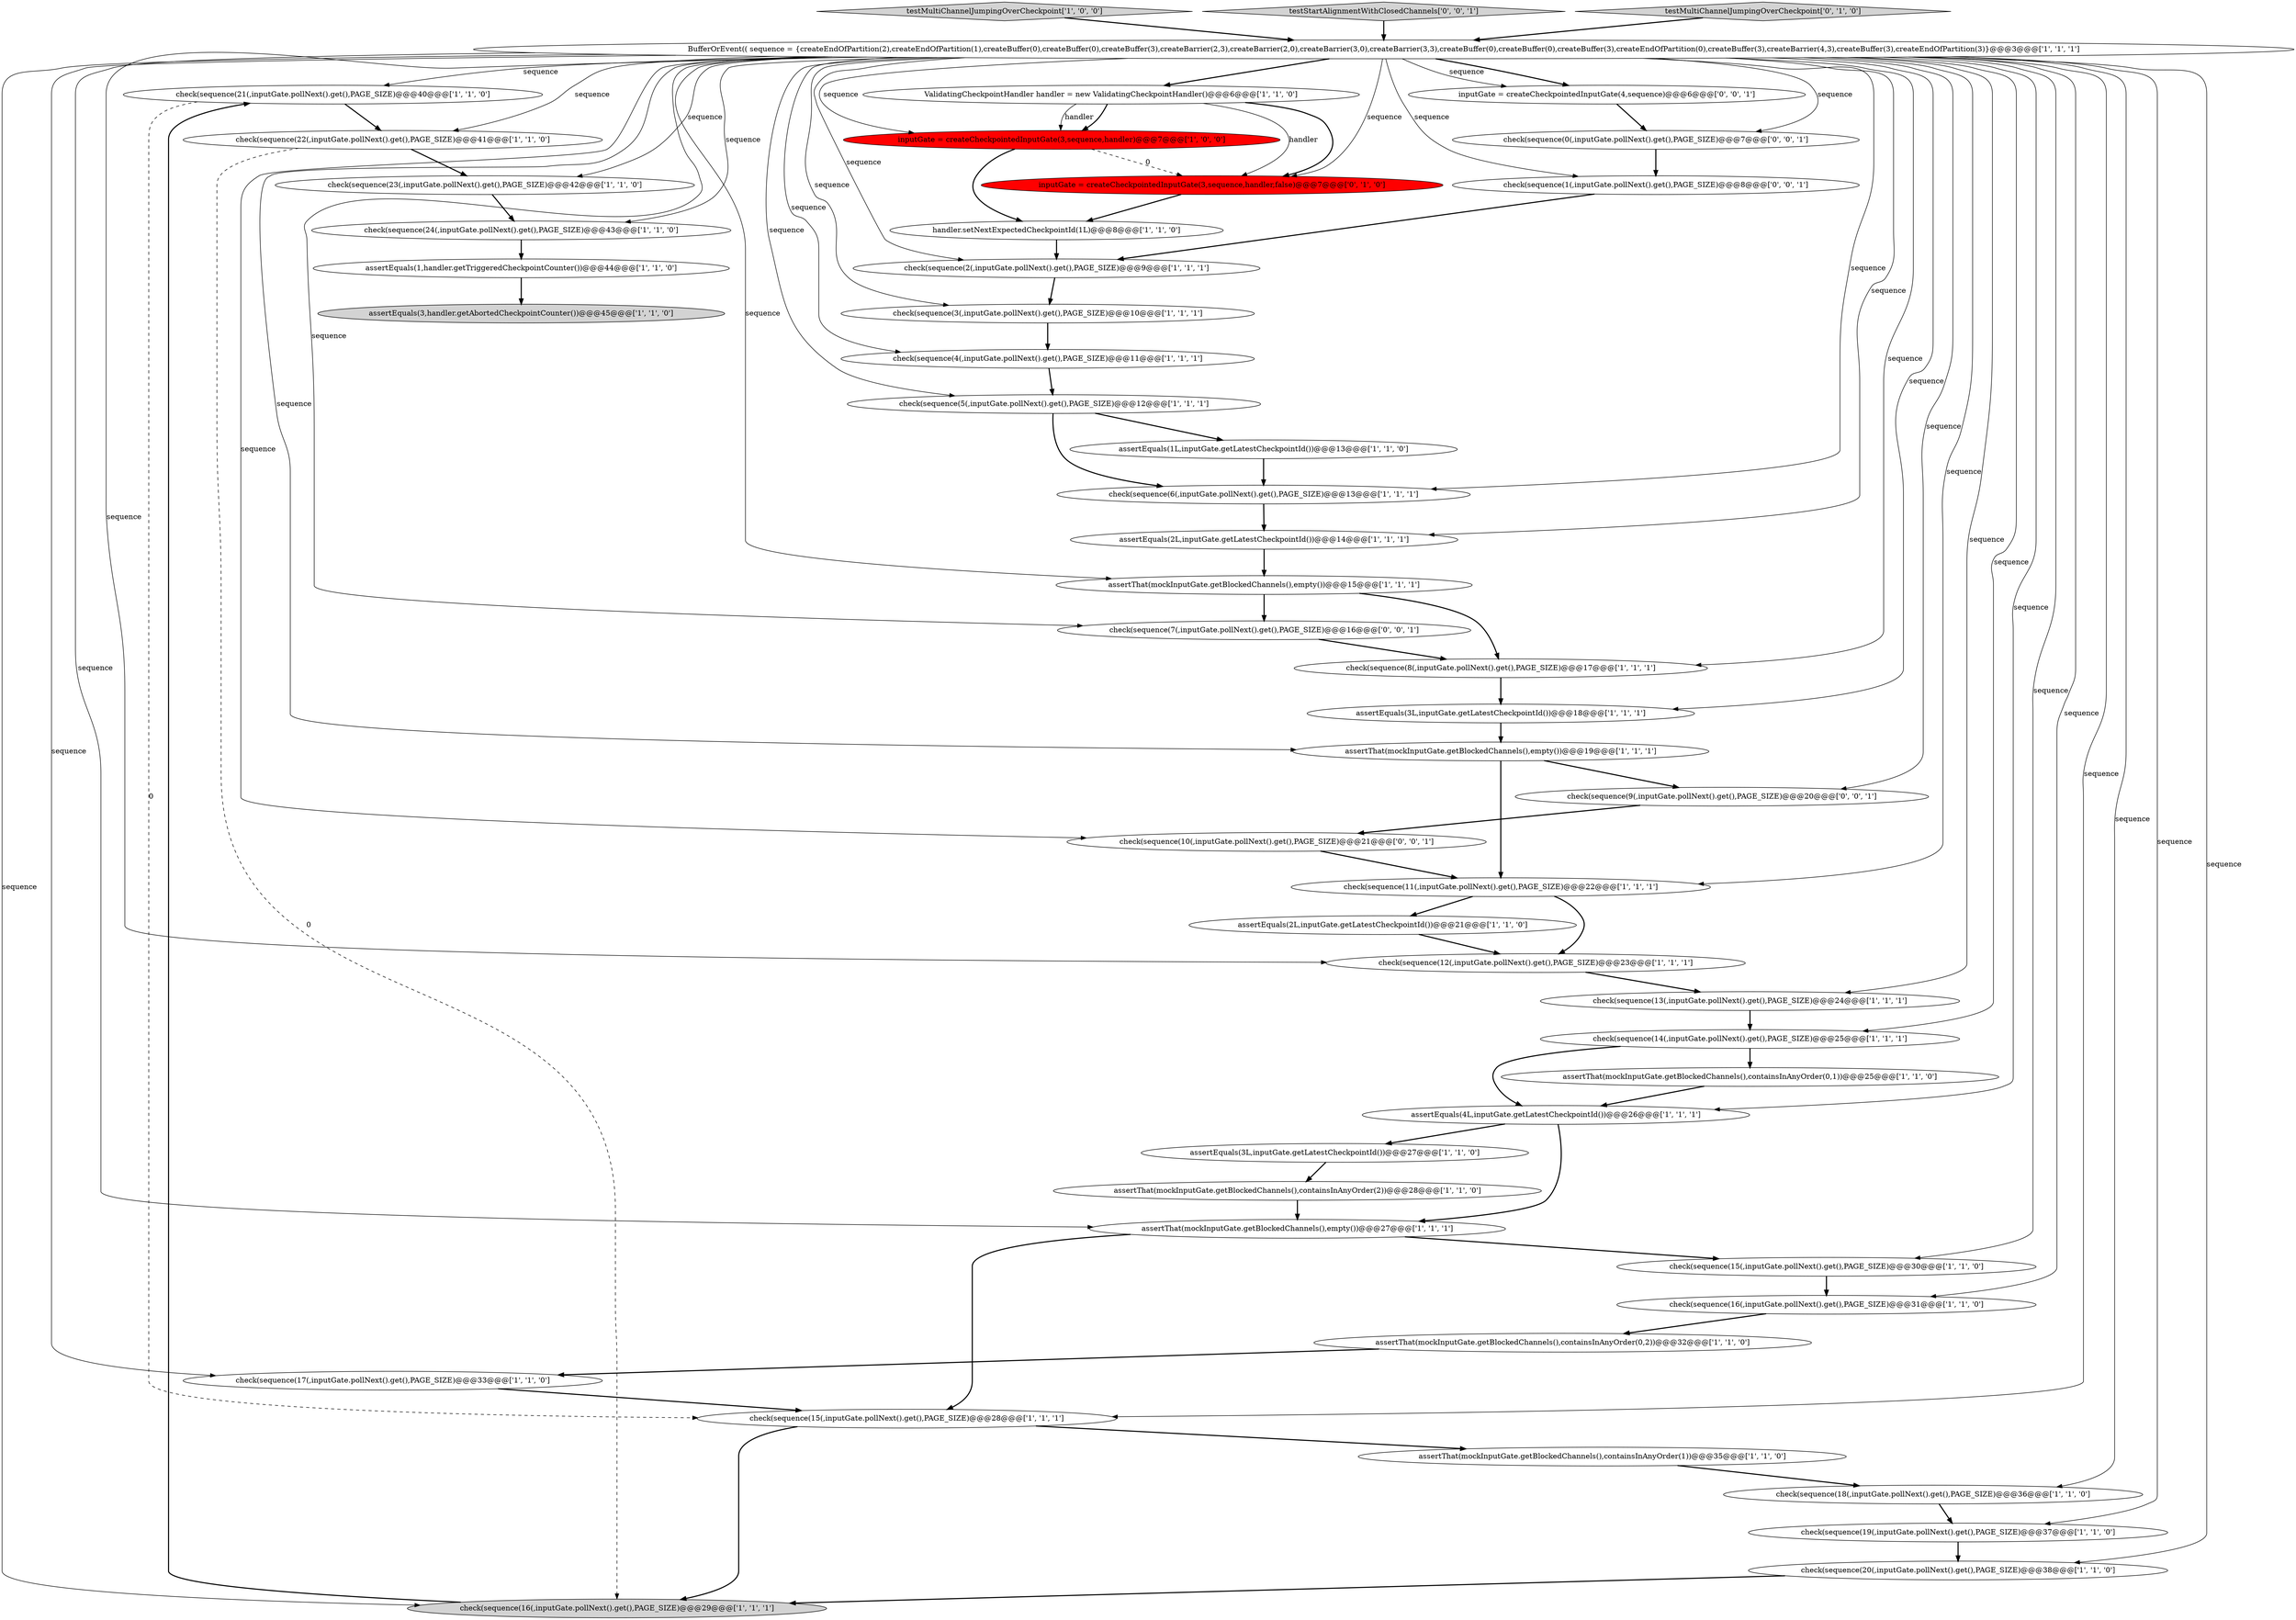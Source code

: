 digraph {
14 [style = filled, label = "check(sequence(21(,inputGate.pollNext().get(),PAGE_SIZE)@@@40@@@['1', '1', '0']", fillcolor = white, shape = ellipse image = "AAA0AAABBB1BBB"];
6 [style = filled, label = "assertEquals(3,handler.getAbortedCheckpointCounter())@@@45@@@['1', '1', '0']", fillcolor = lightgray, shape = ellipse image = "AAA0AAABBB1BBB"];
23 [style = filled, label = "assertEquals(3L,inputGate.getLatestCheckpointId())@@@18@@@['1', '1', '1']", fillcolor = white, shape = ellipse image = "AAA0AAABBB1BBB"];
2 [style = filled, label = "check(sequence(17(,inputGate.pollNext().get(),PAGE_SIZE)@@@33@@@['1', '1', '0']", fillcolor = white, shape = ellipse image = "AAA0AAABBB1BBB"];
0 [style = filled, label = "BufferOrEvent(( sequence = {createEndOfPartition(2),createEndOfPartition(1),createBuffer(0),createBuffer(0),createBuffer(3),createBarrier(2,3),createBarrier(2,0),createBarrier(3,0),createBarrier(3,3),createBuffer(0),createBuffer(0),createBuffer(3),createEndOfPartition(0),createBuffer(3),createBarrier(4,3),createBuffer(3),createEndOfPartition(3)}@@@3@@@['1', '1', '1']", fillcolor = white, shape = ellipse image = "AAA0AAABBB1BBB"];
26 [style = filled, label = "assertThat(mockInputGate.getBlockedChannels(),containsInAnyOrder(0,2))@@@32@@@['1', '1', '0']", fillcolor = white, shape = ellipse image = "AAA0AAABBB1BBB"];
3 [style = filled, label = "check(sequence(22(,inputGate.pollNext().get(),PAGE_SIZE)@@@41@@@['1', '1', '0']", fillcolor = white, shape = ellipse image = "AAA0AAABBB1BBB"];
30 [style = filled, label = "assertThat(mockInputGate.getBlockedChannels(),empty())@@@19@@@['1', '1', '1']", fillcolor = white, shape = ellipse image = "AAA0AAABBB1BBB"];
31 [style = filled, label = "assertThat(mockInputGate.getBlockedChannels(),containsInAnyOrder(0,1))@@@25@@@['1', '1', '0']", fillcolor = white, shape = ellipse image = "AAA0AAABBB1BBB"];
20 [style = filled, label = "check(sequence(14(,inputGate.pollNext().get(),PAGE_SIZE)@@@25@@@['1', '1', '1']", fillcolor = white, shape = ellipse image = "AAA0AAABBB1BBB"];
19 [style = filled, label = "ValidatingCheckpointHandler handler = new ValidatingCheckpointHandler()@@@6@@@['1', '1', '0']", fillcolor = white, shape = ellipse image = "AAA0AAABBB1BBB"];
37 [style = filled, label = "check(sequence(19(,inputGate.pollNext().get(),PAGE_SIZE)@@@37@@@['1', '1', '0']", fillcolor = white, shape = ellipse image = "AAA0AAABBB1BBB"];
5 [style = filled, label = "assertThat(mockInputGate.getBlockedChannels(),containsInAnyOrder(2))@@@28@@@['1', '1', '0']", fillcolor = white, shape = ellipse image = "AAA0AAABBB1BBB"];
43 [style = filled, label = "inputGate = createCheckpointedInputGate(3,sequence,handler,false)@@@7@@@['0', '1', '0']", fillcolor = red, shape = ellipse image = "AAA1AAABBB2BBB"];
7 [style = filled, label = "testMultiChannelJumpingOverCheckpoint['1', '0', '0']", fillcolor = lightgray, shape = diamond image = "AAA0AAABBB1BBB"];
12 [style = filled, label = "check(sequence(6(,inputGate.pollNext().get(),PAGE_SIZE)@@@13@@@['1', '1', '1']", fillcolor = white, shape = ellipse image = "AAA0AAABBB1BBB"];
22 [style = filled, label = "check(sequence(24(,inputGate.pollNext().get(),PAGE_SIZE)@@@43@@@['1', '1', '0']", fillcolor = white, shape = ellipse image = "AAA0AAABBB1BBB"];
24 [style = filled, label = "check(sequence(3(,inputGate.pollNext().get(),PAGE_SIZE)@@@10@@@['1', '1', '1']", fillcolor = white, shape = ellipse image = "AAA0AAABBB1BBB"];
1 [style = filled, label = "check(sequence(15(,inputGate.pollNext().get(),PAGE_SIZE)@@@28@@@['1', '1', '1']", fillcolor = white, shape = ellipse image = "AAA0AAABBB1BBB"];
41 [style = filled, label = "check(sequence(4(,inputGate.pollNext().get(),PAGE_SIZE)@@@11@@@['1', '1', '1']", fillcolor = white, shape = ellipse image = "AAA0AAABBB1BBB"];
38 [style = filled, label = "check(sequence(13(,inputGate.pollNext().get(),PAGE_SIZE)@@@24@@@['1', '1', '1']", fillcolor = white, shape = ellipse image = "AAA0AAABBB1BBB"];
49 [style = filled, label = "check(sequence(1(,inputGate.pollNext().get(),PAGE_SIZE)@@@8@@@['0', '0', '1']", fillcolor = white, shape = ellipse image = "AAA0AAABBB3BBB"];
33 [style = filled, label = "assertEquals(4L,inputGate.getLatestCheckpointId())@@@26@@@['1', '1', '1']", fillcolor = white, shape = ellipse image = "AAA0AAABBB1BBB"];
36 [style = filled, label = "check(sequence(18(,inputGate.pollNext().get(),PAGE_SIZE)@@@36@@@['1', '1', '0']", fillcolor = white, shape = ellipse image = "AAA0AAABBB1BBB"];
47 [style = filled, label = "check(sequence(10(,inputGate.pollNext().get(),PAGE_SIZE)@@@21@@@['0', '0', '1']", fillcolor = white, shape = ellipse image = "AAA0AAABBB3BBB"];
35 [style = filled, label = "check(sequence(8(,inputGate.pollNext().get(),PAGE_SIZE)@@@17@@@['1', '1', '1']", fillcolor = white, shape = ellipse image = "AAA0AAABBB1BBB"];
46 [style = filled, label = "check(sequence(9(,inputGate.pollNext().get(),PAGE_SIZE)@@@20@@@['0', '0', '1']", fillcolor = white, shape = ellipse image = "AAA0AAABBB3BBB"];
45 [style = filled, label = "testStartAlignmentWithClosedChannels['0', '0', '1']", fillcolor = lightgray, shape = diamond image = "AAA0AAABBB3BBB"];
11 [style = filled, label = "inputGate = createCheckpointedInputGate(3,sequence,handler)@@@7@@@['1', '0', '0']", fillcolor = red, shape = ellipse image = "AAA1AAABBB1BBB"];
15 [style = filled, label = "check(sequence(2(,inputGate.pollNext().get(),PAGE_SIZE)@@@9@@@['1', '1', '1']", fillcolor = white, shape = ellipse image = "AAA0AAABBB1BBB"];
40 [style = filled, label = "check(sequence(15(,inputGate.pollNext().get(),PAGE_SIZE)@@@30@@@['1', '1', '0']", fillcolor = white, shape = ellipse image = "AAA0AAABBB1BBB"];
29 [style = filled, label = "assertThat(mockInputGate.getBlockedChannels(),empty())@@@15@@@['1', '1', '1']", fillcolor = white, shape = ellipse image = "AAA0AAABBB1BBB"];
42 [style = filled, label = "testMultiChannelJumpingOverCheckpoint['0', '1', '0']", fillcolor = lightgray, shape = diamond image = "AAA0AAABBB2BBB"];
32 [style = filled, label = "check(sequence(12(,inputGate.pollNext().get(),PAGE_SIZE)@@@23@@@['1', '1', '1']", fillcolor = white, shape = ellipse image = "AAA0AAABBB1BBB"];
16 [style = filled, label = "assertEquals(3L,inputGate.getLatestCheckpointId())@@@27@@@['1', '1', '0']", fillcolor = white, shape = ellipse image = "AAA0AAABBB1BBB"];
39 [style = filled, label = "check(sequence(16(,inputGate.pollNext().get(),PAGE_SIZE)@@@31@@@['1', '1', '0']", fillcolor = white, shape = ellipse image = "AAA0AAABBB1BBB"];
27 [style = filled, label = "check(sequence(5(,inputGate.pollNext().get(),PAGE_SIZE)@@@12@@@['1', '1', '1']", fillcolor = white, shape = ellipse image = "AAA0AAABBB1BBB"];
9 [style = filled, label = "check(sequence(16(,inputGate.pollNext().get(),PAGE_SIZE)@@@29@@@['1', '1', '1']", fillcolor = lightgray, shape = ellipse image = "AAA0AAABBB1BBB"];
25 [style = filled, label = "check(sequence(23(,inputGate.pollNext().get(),PAGE_SIZE)@@@42@@@['1', '1', '0']", fillcolor = white, shape = ellipse image = "AAA0AAABBB1BBB"];
28 [style = filled, label = "assertEquals(1,handler.getTriggeredCheckpointCounter())@@@44@@@['1', '1', '0']", fillcolor = white, shape = ellipse image = "AAA0AAABBB1BBB"];
48 [style = filled, label = "check(sequence(7(,inputGate.pollNext().get(),PAGE_SIZE)@@@16@@@['0', '0', '1']", fillcolor = white, shape = ellipse image = "AAA0AAABBB3BBB"];
21 [style = filled, label = "assertThat(mockInputGate.getBlockedChannels(),containsInAnyOrder(1))@@@35@@@['1', '1', '0']", fillcolor = white, shape = ellipse image = "AAA0AAABBB1BBB"];
13 [style = filled, label = "assertEquals(2L,inputGate.getLatestCheckpointId())@@@14@@@['1', '1', '1']", fillcolor = white, shape = ellipse image = "AAA0AAABBB1BBB"];
8 [style = filled, label = "assertThat(mockInputGate.getBlockedChannels(),empty())@@@27@@@['1', '1', '1']", fillcolor = white, shape = ellipse image = "AAA0AAABBB1BBB"];
50 [style = filled, label = "check(sequence(0(,inputGate.pollNext().get(),PAGE_SIZE)@@@7@@@['0', '0', '1']", fillcolor = white, shape = ellipse image = "AAA0AAABBB3BBB"];
17 [style = filled, label = "handler.setNextExpectedCheckpointId(1L)@@@8@@@['1', '1', '0']", fillcolor = white, shape = ellipse image = "AAA0AAABBB1BBB"];
10 [style = filled, label = "check(sequence(20(,inputGate.pollNext().get(),PAGE_SIZE)@@@38@@@['1', '1', '0']", fillcolor = white, shape = ellipse image = "AAA0AAABBB1BBB"];
4 [style = filled, label = "assertEquals(1L,inputGate.getLatestCheckpointId())@@@13@@@['1', '1', '0']", fillcolor = white, shape = ellipse image = "AAA0AAABBB1BBB"];
44 [style = filled, label = "inputGate = createCheckpointedInputGate(4,sequence)@@@6@@@['0', '0', '1']", fillcolor = white, shape = ellipse image = "AAA0AAABBB3BBB"];
18 [style = filled, label = "assertEquals(2L,inputGate.getLatestCheckpointId())@@@21@@@['1', '1', '0']", fillcolor = white, shape = ellipse image = "AAA0AAABBB1BBB"];
34 [style = filled, label = "check(sequence(11(,inputGate.pollNext().get(),PAGE_SIZE)@@@22@@@['1', '1', '1']", fillcolor = white, shape = ellipse image = "AAA0AAABBB1BBB"];
14->3 [style = bold, label=""];
28->6 [style = bold, label=""];
0->40 [style = solid, label="sequence"];
25->22 [style = bold, label=""];
0->23 [style = solid, label="sequence"];
0->32 [style = solid, label="sequence"];
0->43 [style = solid, label="sequence"];
0->30 [style = solid, label="sequence"];
34->18 [style = bold, label=""];
19->11 [style = bold, label=""];
48->35 [style = bold, label=""];
8->40 [style = bold, label=""];
0->29 [style = solid, label="sequence"];
8->1 [style = bold, label=""];
35->23 [style = bold, label=""];
0->41 [style = solid, label="sequence"];
21->36 [style = bold, label=""];
3->9 [style = dashed, label="0"];
1->21 [style = bold, label=""];
30->46 [style = bold, label=""];
45->0 [style = bold, label=""];
18->32 [style = bold, label=""];
9->14 [style = bold, label=""];
34->32 [style = bold, label=""];
0->10 [style = solid, label="sequence"];
11->43 [style = dashed, label="0"];
47->34 [style = bold, label=""];
0->20 [style = solid, label="sequence"];
33->16 [style = bold, label=""];
14->1 [style = dashed, label="0"];
23->30 [style = bold, label=""];
27->12 [style = bold, label=""];
0->19 [style = bold, label=""];
0->39 [style = solid, label="sequence"];
44->50 [style = bold, label=""];
0->24 [style = solid, label="sequence"];
7->0 [style = bold, label=""];
30->34 [style = bold, label=""];
20->31 [style = bold, label=""];
19->11 [style = solid, label="handler"];
50->49 [style = bold, label=""];
39->26 [style = bold, label=""];
0->3 [style = solid, label="sequence"];
0->47 [style = solid, label="sequence"];
31->33 [style = bold, label=""];
17->15 [style = bold, label=""];
0->22 [style = solid, label="sequence"];
11->17 [style = bold, label=""];
0->44 [style = bold, label=""];
0->11 [style = solid, label="sequence"];
36->37 [style = bold, label=""];
29->35 [style = bold, label=""];
33->8 [style = bold, label=""];
38->20 [style = bold, label=""];
41->27 [style = bold, label=""];
0->9 [style = solid, label="sequence"];
37->10 [style = bold, label=""];
2->1 [style = bold, label=""];
0->27 [style = solid, label="sequence"];
0->49 [style = solid, label="sequence"];
22->28 [style = bold, label=""];
0->44 [style = solid, label="sequence"];
0->25 [style = solid, label="sequence"];
42->0 [style = bold, label=""];
24->41 [style = bold, label=""];
1->9 [style = bold, label=""];
0->48 [style = solid, label="sequence"];
0->12 [style = solid, label="sequence"];
12->13 [style = bold, label=""];
43->17 [style = bold, label=""];
0->35 [style = solid, label="sequence"];
40->39 [style = bold, label=""];
0->33 [style = solid, label="sequence"];
0->36 [style = solid, label="sequence"];
16->5 [style = bold, label=""];
4->12 [style = bold, label=""];
49->15 [style = bold, label=""];
0->1 [style = solid, label="sequence"];
0->34 [style = solid, label="sequence"];
10->9 [style = bold, label=""];
0->37 [style = solid, label="sequence"];
19->43 [style = bold, label=""];
5->8 [style = bold, label=""];
0->15 [style = solid, label="sequence"];
0->38 [style = solid, label="sequence"];
3->25 [style = bold, label=""];
46->47 [style = bold, label=""];
20->33 [style = bold, label=""];
32->38 [style = bold, label=""];
27->4 [style = bold, label=""];
13->29 [style = bold, label=""];
26->2 [style = bold, label=""];
19->43 [style = solid, label="handler"];
0->8 [style = solid, label="sequence"];
0->2 [style = solid, label="sequence"];
15->24 [style = bold, label=""];
0->46 [style = solid, label="sequence"];
0->13 [style = solid, label="sequence"];
0->14 [style = solid, label="sequence"];
0->50 [style = solid, label="sequence"];
29->48 [style = bold, label=""];
}
